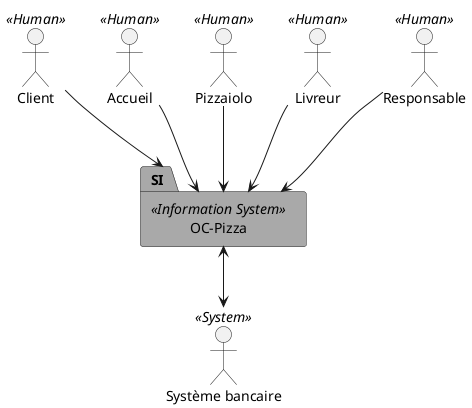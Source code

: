 @startuml
/' Start UML Class '/
/' Flow Direction '/


/' Actor and Entity '/
:Client: << Human >>
:Responsable: << Human >>
:Livreur: << Human >>
:Accueil: <<Human>>
:Pizzaiolo: << Human >>
:Système bancaire: << System >> as bank
package OC-Pizza <<Information System>> as SI #A9A9A9 {
}
/':Points de vente: << System >> as pdv'/

/' Ordering actor and entity '/
Client -[hidden] Accueil
Accueil -[hidden] Pizzaiolo
Pizzaiolo -[hidden] Livreur
Livreur -[hidden] Responsable

/' Context Relationship '/
Client --> SI
Responsable --> SI
Livreur --> SI
Accueil --> SI
Pizzaiolo --> SI
SI <--> bank

/' End UML Class '/
@enduml